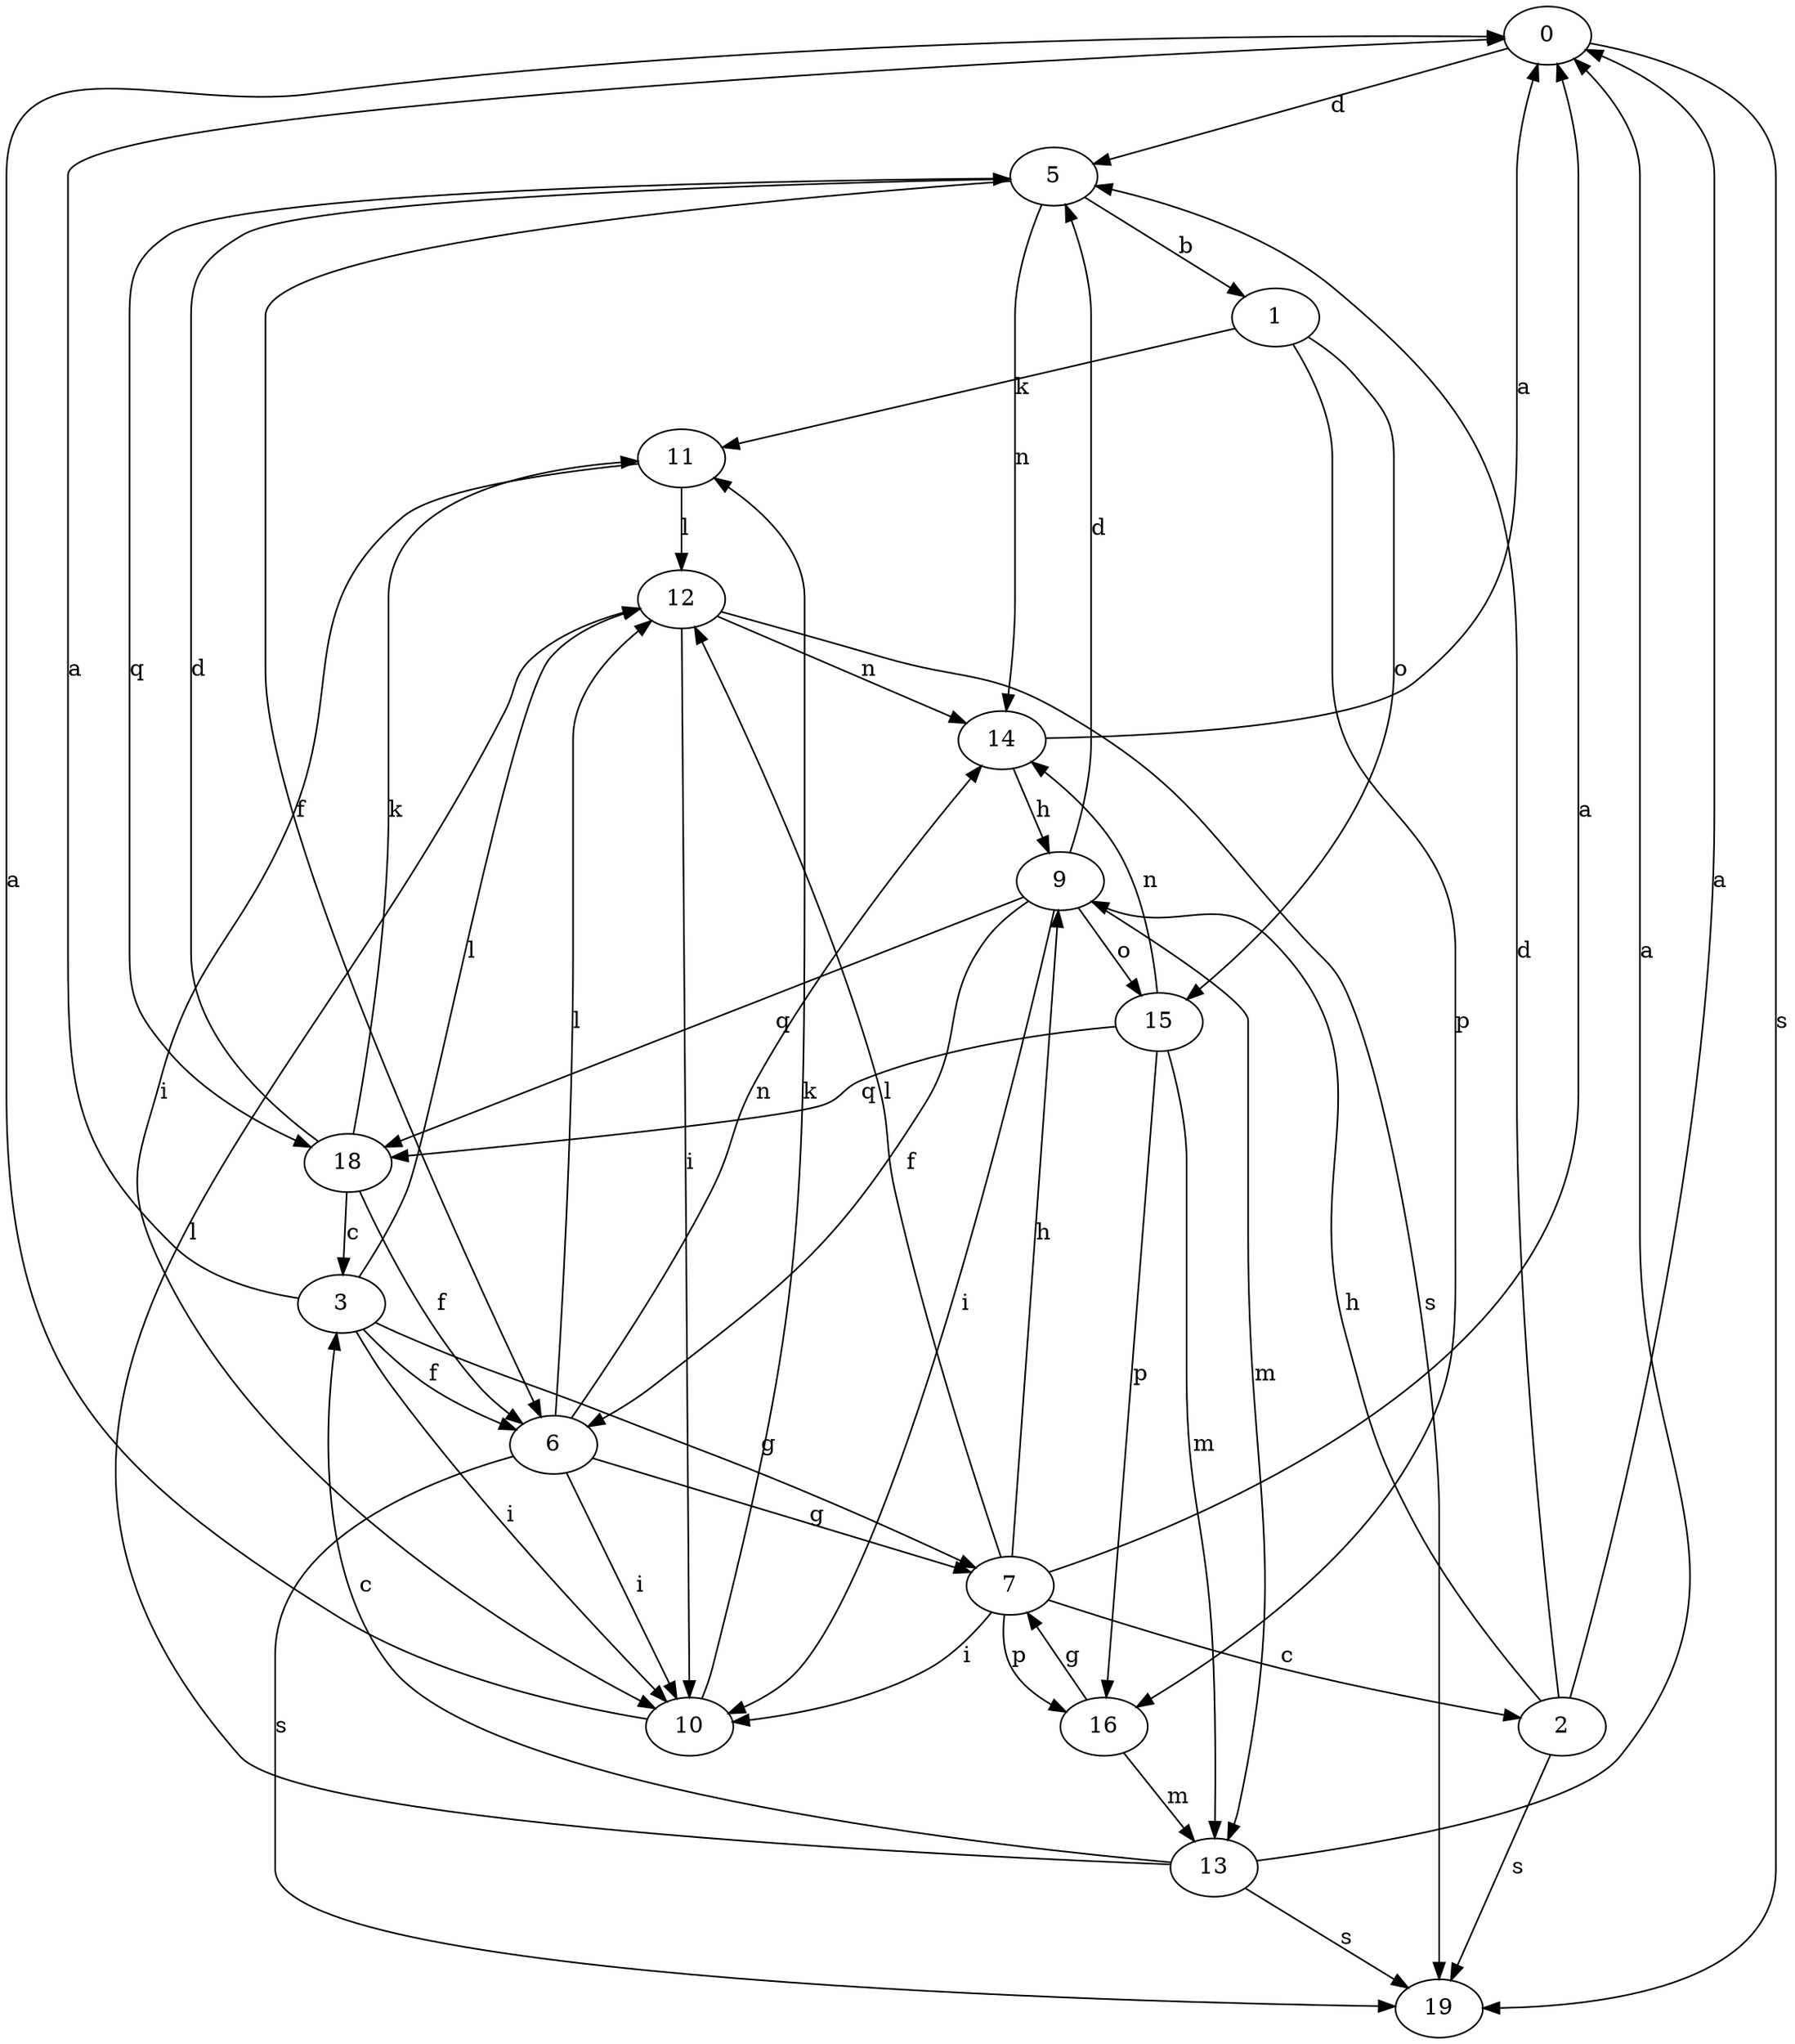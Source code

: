 strict digraph  {
0;
1;
2;
3;
5;
6;
7;
9;
10;
11;
12;
13;
14;
15;
16;
18;
19;
0 -> 5  [label=d];
0 -> 19  [label=s];
1 -> 11  [label=k];
1 -> 15  [label=o];
1 -> 16  [label=p];
2 -> 0  [label=a];
2 -> 5  [label=d];
2 -> 9  [label=h];
2 -> 19  [label=s];
3 -> 0  [label=a];
3 -> 6  [label=f];
3 -> 7  [label=g];
3 -> 10  [label=i];
3 -> 12  [label=l];
5 -> 1  [label=b];
5 -> 6  [label=f];
5 -> 14  [label=n];
5 -> 18  [label=q];
6 -> 7  [label=g];
6 -> 10  [label=i];
6 -> 12  [label=l];
6 -> 14  [label=n];
6 -> 19  [label=s];
7 -> 0  [label=a];
7 -> 2  [label=c];
7 -> 9  [label=h];
7 -> 10  [label=i];
7 -> 12  [label=l];
7 -> 16  [label=p];
9 -> 5  [label=d];
9 -> 6  [label=f];
9 -> 10  [label=i];
9 -> 13  [label=m];
9 -> 15  [label=o];
9 -> 18  [label=q];
10 -> 0  [label=a];
10 -> 11  [label=k];
11 -> 10  [label=i];
11 -> 12  [label=l];
12 -> 10  [label=i];
12 -> 14  [label=n];
12 -> 19  [label=s];
13 -> 0  [label=a];
13 -> 3  [label=c];
13 -> 12  [label=l];
13 -> 19  [label=s];
14 -> 0  [label=a];
14 -> 9  [label=h];
15 -> 13  [label=m];
15 -> 14  [label=n];
15 -> 16  [label=p];
15 -> 18  [label=q];
16 -> 7  [label=g];
16 -> 13  [label=m];
18 -> 3  [label=c];
18 -> 5  [label=d];
18 -> 6  [label=f];
18 -> 11  [label=k];
}
